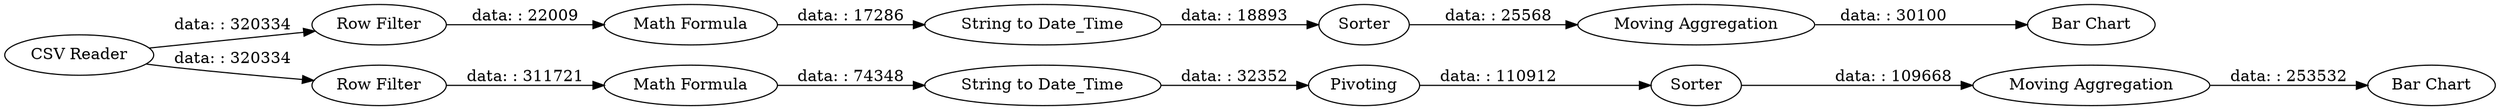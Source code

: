 digraph {
	"-3625847781923508230_114" [label="Math Formula"]
	"-3625847781923508230_109" [label=Sorter]
	"-3625847781923508230_116" [label=Sorter]
	"-3625847781923508230_111" [label="String to Date_Time"]
	"-3625847781923508230_117" [label="Moving Aggregation"]
	"-3625847781923508230_118" [label="Bar Chart"]
	"-3625847781923508230_110" [label="Math Formula"]
	"-3625847781923508230_107" [label="Row Filter"]
	"-3625847781923508230_108" [label="Moving Aggregation"]
	"-3625847781923508230_112" [label=Pivoting]
	"-3625847781923508230_103" [label="Bar Chart"]
	"-3625847781923508230_115" [label="String to Date_Time"]
	"-3625847781923508230_113" [label="Row Filter"]
	"-3625847781923508230_106" [label="CSV Reader"]
	"-3625847781923508230_112" -> "-3625847781923508230_116" [label="data: : 110912"]
	"-3625847781923508230_116" -> "-3625847781923508230_117" [label="data: : 109668"]
	"-3625847781923508230_110" -> "-3625847781923508230_111" [label="data: : 17286"]
	"-3625847781923508230_108" -> "-3625847781923508230_103" [label="data: : 30100"]
	"-3625847781923508230_109" -> "-3625847781923508230_108" [label="data: : 25568"]
	"-3625847781923508230_113" -> "-3625847781923508230_114" [label="data: : 311721"]
	"-3625847781923508230_115" -> "-3625847781923508230_112" [label="data: : 32352"]
	"-3625847781923508230_107" -> "-3625847781923508230_110" [label="data: : 22009"]
	"-3625847781923508230_106" -> "-3625847781923508230_107" [label="data: : 320334"]
	"-3625847781923508230_111" -> "-3625847781923508230_109" [label="data: : 18893"]
	"-3625847781923508230_114" -> "-3625847781923508230_115" [label="data: : 74348"]
	"-3625847781923508230_117" -> "-3625847781923508230_118" [label="data: : 253532"]
	"-3625847781923508230_106" -> "-3625847781923508230_113" [label="data: : 320334"]
	rankdir=LR
}
